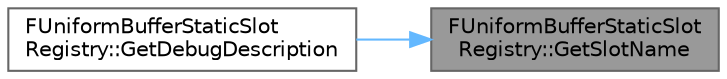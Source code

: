 digraph "FUniformBufferStaticSlotRegistry::GetSlotName"
{
 // INTERACTIVE_SVG=YES
 // LATEX_PDF_SIZE
  bgcolor="transparent";
  edge [fontname=Helvetica,fontsize=10,labelfontname=Helvetica,labelfontsize=10];
  node [fontname=Helvetica,fontsize=10,shape=box,height=0.2,width=0.4];
  rankdir="RL";
  Node1 [id="Node000001",label="FUniformBufferStaticSlot\lRegistry::GetSlotName",height=0.2,width=0.4,color="gray40", fillcolor="grey60", style="filled", fontcolor="black",tooltip=" "];
  Node1 -> Node2 [id="edge1_Node000001_Node000002",dir="back",color="steelblue1",style="solid",tooltip=" "];
  Node2 [id="Node000002",label="FUniformBufferStaticSlot\lRegistry::GetDebugDescription",height=0.2,width=0.4,color="grey40", fillcolor="white", style="filled",URL="$de/d14/classFUniformBufferStaticSlotRegistry.html#a2bee3c104f5e38e7cc6c31968e128eae",tooltip=" "];
}
